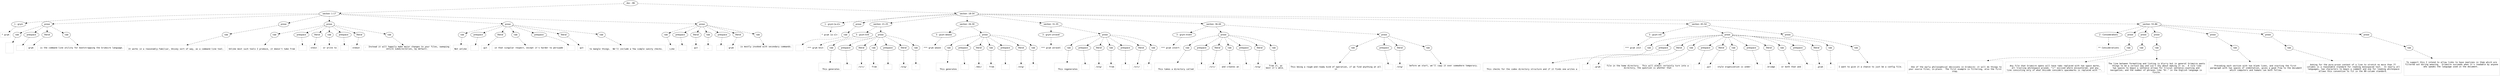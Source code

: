 digraph hierarchy {

node [fontname=Helvetica]
edge [style=dashed]

doc_0 [label="doc - 86"]


doc_0 -> { section_1 section_2}
{rank=same; section_1 section_2}

section_1 [label="section: 1-17"]

section_2 [label="section: 18-54"]


section_1 -> { header_3 prose_4 prose_5 prose_6 prose_7 prose_8}
{rank=same; header_3 prose_4 prose_5 prose_6 prose_7 prose_8}

header_3 [label="1 : grym"]

prose_4 [label="prose"]

prose_5 [label="prose"]

prose_6 [label="prose"]

prose_7 [label="prose"]

prose_8 [label="prose"]


header_3 -> leaf_9
leaf_9  [color=Gray,shape=rectangle,fontname=Inconsolata,label="* grym"]
prose_4 -> { raw_10 prespace_11 literal_12 raw_13}
{rank=same; raw_10 prespace_11 literal_12 raw_13}

raw_10 [label="raw"]

prespace_11 [label="prespace"]

literal_12 [label="literal"]

raw_13 [label="raw"]


raw_10 -> leaf_14
leaf_14  [color=Gray,shape=rectangle,fontname=Inconsolata,label="


 "]
prespace_11 -> leaf_15
leaf_15  [color=Gray,shape=rectangle,fontname=Inconsolata,label=" "]
literal_12 -> leaf_16
leaf_16  [color=Gray,shape=rectangle,fontname=Inconsolata,label="grym"]
raw_13 -> leaf_17
leaf_17  [color=Gray,shape=rectangle,fontname=Inconsolata,label=" is the command-line utility for bootstrapping the Grimoire language.
"]
prose_5 -> { raw_18}
{rank=same; raw_18}

raw_18 [label="raw"]


raw_18 -> leaf_19
leaf_19  [color=Gray,shape=rectangle,fontname=Inconsolata,label="
It works in a reasonably-familiar, Unixey sort of way, as a command-line tool.
"]
prose_6 -> { raw_20 prespace_21 literal_22 raw_23 prespace_24 literal_25 raw_26}
{rank=same; raw_20 prespace_21 literal_22 raw_23 prespace_24 literal_25 raw_26}

raw_20 [label="raw"]

prespace_21 [label="prespace"]

literal_22 [label="literal"]

raw_23 [label="raw"]

prespace_24 [label="prespace"]

literal_25 [label="literal"]

raw_26 [label="raw"]


raw_20 -> leaf_27
leaf_27  [color=Gray,shape=rectangle,fontname=Inconsolata,label="
Unlike most such tools I produce, it doesn't take from"]
prespace_21 -> leaf_28
leaf_28  [color=Gray,shape=rectangle,fontname=Inconsolata,label=" "]
literal_22 -> leaf_29
leaf_29  [color=Gray,shape=rectangle,fontname=Inconsolata,label="stdin"]
raw_23 -> leaf_30
leaf_30  [color=Gray,shape=rectangle,fontname=Inconsolata,label=" or write to"]
prespace_24 -> leaf_31
leaf_31  [color=Gray,shape=rectangle,fontname=Inconsolata,label=""]
literal_25 -> leaf_32
leaf_32  [color=Gray,shape=rectangle,fontname=Inconsolata,label="stdout"]
raw_26 -> leaf_33
leaf_33  [color=Gray,shape=rectangle,fontname=Inconsolata,label=".  Instead it will happily make major changes to your files, sweeping
entire subdirectories, by default.
"]
prose_7 -> { raw_34 prespace_35 literal_36 raw_37 prespace_38 literal_39 raw_40}
{rank=same; raw_34 prespace_35 literal_36 raw_37 prespace_38 literal_39 raw_40}

raw_34 [label="raw"]

prespace_35 [label="prespace"]

literal_36 [label="literal"]

raw_37 [label="raw"]

prespace_38 [label="prespace"]

literal_39 [label="literal"]

raw_40 [label="raw"]


raw_34 -> leaf_41
leaf_41  [color=Gray,shape=rectangle,fontname=Inconsolata,label="
Not unlike"]
prespace_35 -> leaf_42
leaf_42  [color=Gray,shape=rectangle,fontname=Inconsolata,label=" "]
literal_36 -> leaf_43
leaf_43  [color=Gray,shape=rectangle,fontname=Inconsolata,label="git"]
raw_37 -> leaf_44
leaf_44  [color=Gray,shape=rectangle,fontname=Inconsolata,label=" in that singular respect, except it's harder to persuade"]
prespace_38 -> leaf_45
leaf_45  [color=Gray,shape=rectangle,fontname=Inconsolata,label=" "]
literal_39 -> leaf_46
leaf_46  [color=Gray,shape=rectangle,fontname=Inconsolata,label="git"]
raw_40 -> leaf_47
leaf_47  [color=Gray,shape=rectangle,fontname=Inconsolata,label="
to mangle things.  We'll include a few simple sanity checks. 
"]
prose_8 -> { raw_48 prespace_49 literal_50 raw_51 prespace_52 literal_53 raw_54}
{rank=same; raw_48 prespace_49 literal_50 raw_51 prespace_52 literal_53 raw_54}

raw_48 [label="raw"]

prespace_49 [label="prespace"]

literal_50 [label="literal"]

raw_51 [label="raw"]

prespace_52 [label="prespace"]

literal_53 [label="literal"]

raw_54 [label="raw"]


raw_48 -> leaf_55
leaf_55  [color=Gray,shape=rectangle,fontname=Inconsolata,label="
Like"]
prespace_49 -> leaf_56
leaf_56  [color=Gray,shape=rectangle,fontname=Inconsolata,label=" "]
literal_50 -> leaf_57
leaf_57  [color=Gray,shape=rectangle,fontname=Inconsolata,label="git"]
raw_51 -> leaf_58
leaf_58  [color=Gray,shape=rectangle,fontname=Inconsolata,label=","]
prespace_52 -> leaf_59
leaf_59  [color=Gray,shape=rectangle,fontname=Inconsolata,label=" "]
literal_53 -> leaf_60
leaf_60  [color=Gray,shape=rectangle,fontname=Inconsolata,label="grym"]
raw_54 -> leaf_61
leaf_61  [color=Gray,shape=rectangle,fontname=Inconsolata,label=" is mostly invoked with secondary commands.

"]
section_2 -> { header_62 prose_63 section_64 section_65 section_66 section_67 section_68 section_69}
{rank=same; header_62 prose_63 section_64 section_65 section_66 section_67 section_68 section_69}

header_62 [label="1 : grym [a-z]+"]

prose_63 [label="prose"]

section_64 [label="section: 21-25"]

section_65 [label="section: 26-30"]

section_66 [label="section: 31-35"]

section_67 [label="section: 36-44"]

section_68 [label="section: 45-54"]

section_69 [label="section: 55-86"]


header_62 -> leaf_70
leaf_70  [color=Gray,shape=rectangle,fontname=Inconsolata,label="* grym [a-z]+"]
prose_63 -> { raw_71}
{rank=same; raw_71}

raw_71 [label="raw"]


raw_71 -> leaf_72
leaf_72  [color=Gray,shape=rectangle,fontname=Inconsolata,label="

"]
section_64 -> { header_73 prose_74}
{rank=same; header_73 prose_74}

header_73 [label="3 : grym knit"]

prose_74 [label="prose"]


header_73 -> leaf_75
leaf_75  [color=Gray,shape=rectangle,fontname=Inconsolata,label="*** grym knit"]
prose_74 -> { raw_76 prespace_77 literal_78 raw_79 prespace_80 literal_81 raw_82}
{rank=same; raw_76 prespace_77 literal_78 raw_79 prespace_80 literal_81 raw_82}

raw_76 [label="raw"]

prespace_77 [label="prespace"]

literal_78 [label="literal"]

raw_79 [label="raw"]

prespace_80 [label="prespace"]

literal_81 [label="literal"]

raw_82 [label="raw"]


raw_76 -> leaf_83
leaf_83  [color=Gray,shape=rectangle,fontname=Inconsolata,label="

  This generates"]
prespace_77 -> leaf_84
leaf_84  [color=Gray,shape=rectangle,fontname=Inconsolata,label=" "]
literal_78 -> leaf_85
leaf_85  [color=Gray,shape=rectangle,fontname=Inconsolata,label="/src/"]
raw_79 -> leaf_86
leaf_86  [color=Gray,shape=rectangle,fontname=Inconsolata,label=" from"]
prespace_80 -> leaf_87
leaf_87  [color=Gray,shape=rectangle,fontname=Inconsolata,label=" "]
literal_81 -> leaf_88
leaf_88  [color=Gray,shape=rectangle,fontname=Inconsolata,label="/org/"]
raw_82 -> leaf_89
leaf_89  [color=Gray,shape=rectangle,fontname=Inconsolata,label=".

"]
section_65 -> { header_90 prose_91}
{rank=same; header_90 prose_91}

header_90 [label="3 : grym weave"]

prose_91 [label="prose"]


header_90 -> leaf_92
leaf_92  [color=Gray,shape=rectangle,fontname=Inconsolata,label="*** grym weave"]
prose_91 -> { raw_93 prespace_94 literal_95 raw_96 prespace_97 literal_98 raw_99}
{rank=same; raw_93 prespace_94 literal_95 raw_96 prespace_97 literal_98 raw_99}

raw_93 [label="raw"]

prespace_94 [label="prespace"]

literal_95 [label="literal"]

raw_96 [label="raw"]

prespace_97 [label="prespace"]

literal_98 [label="literal"]

raw_99 [label="raw"]


raw_93 -> leaf_100
leaf_100  [color=Gray,shape=rectangle,fontname=Inconsolata,label="

  This generates"]
prespace_94 -> leaf_101
leaf_101  [color=Gray,shape=rectangle,fontname=Inconsolata,label=" "]
literal_95 -> leaf_102
leaf_102  [color=Gray,shape=rectangle,fontname=Inconsolata,label="/doc/"]
raw_96 -> leaf_103
leaf_103  [color=Gray,shape=rectangle,fontname=Inconsolata,label=" from"]
prespace_97 -> leaf_104
leaf_104  [color=Gray,shape=rectangle,fontname=Inconsolata,label=" "]
literal_98 -> leaf_105
leaf_105  [color=Gray,shape=rectangle,fontname=Inconsolata,label="/org/"]
raw_99 -> leaf_106
leaf_106  [color=Gray,shape=rectangle,fontname=Inconsolata,label=".

"]
section_66 -> { header_107 prose_108}
{rank=same; header_107 prose_108}

header_107 [label="3 : grym unravel"]

prose_108 [label="prose"]


header_107 -> leaf_109
leaf_109  [color=Gray,shape=rectangle,fontname=Inconsolata,label="*** grym unravel"]
prose_108 -> { raw_110 prespace_111 literal_112 raw_113 prespace_114 literal_115 raw_116}
{rank=same; raw_110 prespace_111 literal_112 raw_113 prespace_114 literal_115 raw_116}

raw_110 [label="raw"]

prespace_111 [label="prespace"]

literal_112 [label="literal"]

raw_113 [label="raw"]

prespace_114 [label="prespace"]

literal_115 [label="literal"]

raw_116 [label="raw"]


raw_110 -> leaf_117
leaf_117  [color=Gray,shape=rectangle,fontname=Inconsolata,label="

  This regenerates"]
prespace_111 -> leaf_118
leaf_118  [color=Gray,shape=rectangle,fontname=Inconsolata,label=" "]
literal_112 -> leaf_119
leaf_119  [color=Gray,shape=rectangle,fontname=Inconsolata,label="/org/"]
raw_113 -> leaf_120
leaf_120  [color=Gray,shape=rectangle,fontname=Inconsolata,label=" from"]
prespace_114 -> leaf_121
leaf_121  [color=Gray,shape=rectangle,fontname=Inconsolata,label=" "]
literal_115 -> leaf_122
leaf_122  [color=Gray,shape=rectangle,fontname=Inconsolata,label="/src/"]
raw_116 -> leaf_123
leaf_123  [color=Gray,shape=rectangle,fontname=Inconsolata,label=".

"]
section_67 -> { header_124 prose_125 prose_126}
{rank=same; header_124 prose_125 prose_126}

header_124 [label="3 : grym invert"]

prose_125 [label="prose"]

prose_126 [label="prose"]


header_124 -> leaf_127
leaf_127  [color=Gray,shape=rectangle,fontname=Inconsolata,label="*** grym invert"]
prose_125 -> { raw_128 prespace_129 literal_130 raw_131 prespace_132 literal_133 raw_134}
{rank=same; raw_128 prespace_129 literal_130 raw_131 prespace_132 literal_133 raw_134}

raw_128 [label="raw"]

prespace_129 [label="prespace"]

literal_130 [label="literal"]

raw_131 [label="raw"]

prespace_132 [label="prespace"]

literal_133 [label="literal"]

raw_134 [label="raw"]


raw_128 -> leaf_135
leaf_135  [color=Gray,shape=rectangle,fontname=Inconsolata,label="

  This takes a directory called"]
prespace_129 -> leaf_136
leaf_136  [color=Gray,shape=rectangle,fontname=Inconsolata,label=" "]
literal_130 -> leaf_137
leaf_137  [color=Gray,shape=rectangle,fontname=Inconsolata,label="/src/"]
raw_131 -> leaf_138
leaf_138  [color=Gray,shape=rectangle,fontname=Inconsolata,label=" and creates an"]
prespace_132 -> leaf_139
leaf_139  [color=Gray,shape=rectangle,fontname=Inconsolata,label=" "]
literal_133 -> leaf_140
leaf_140  [color=Gray,shape=rectangle,fontname=Inconsolata,label="/org/"]
raw_134 -> leaf_141
leaf_141  [color=Gray,shape=rectangle,fontname=Inconsolata,label=" from it, as 
best it's able. 
"]
prose_126 -> { raw_142 prespace_143 literal_144 raw_145}
{rank=same; raw_142 prespace_143 literal_144 raw_145}

raw_142 [label="raw"]

prespace_143 [label="prespace"]

literal_144 [label="literal"]

raw_145 [label="raw"]


raw_142 -> leaf_146
leaf_146  [color=Gray,shape=rectangle,fontname=Inconsolata,label="
This being a rough-and-ready kind of operation, if we find anything at all
in"]
prespace_143 -> leaf_147
leaf_147  [color=Gray,shape=rectangle,fontname=Inconsolata,label=" "]
literal_144 -> leaf_148
leaf_148  [color=Gray,shape=rectangle,fontname=Inconsolata,label="/org/"]
raw_145 -> leaf_149
leaf_149  [color=Gray,shape=rectangle,fontname=Inconsolata,label=" before we start, we'll copy it over somewhere temporary. 

"]
section_68 -> { header_150 prose_151 prose_152}
{rank=same; header_150 prose_151 prose_152}

header_150 [label="3 : grym init"]

prose_151 [label="prose"]

prose_152 [label="prose"]


header_150 -> leaf_153
leaf_153  [color=Gray,shape=rectangle,fontname=Inconsolata,label="*** grym init"]
prose_151 -> { raw_154 prespace_155 literal_156 raw_157 prespace_158 literal_159 raw_160 prespace_161 literal_162 raw_163 prespace_164 literal_165 raw_166}
{rank=same; raw_154 prespace_155 literal_156 raw_157 prespace_158 literal_159 raw_160 prespace_161 literal_162 raw_163 prespace_164 literal_165 raw_166}

raw_154 [label="raw"]

prespace_155 [label="prespace"]

literal_156 [label="literal"]

raw_157 [label="raw"]

prespace_158 [label="prespace"]

literal_159 [label="literal"]

raw_160 [label="raw"]

prespace_161 [label="prespace"]

literal_162 [label="literal"]

raw_163 [label="raw"]

prespace_164 [label="prespace"]

literal_165 [label="literal"]

raw_166 [label="raw"]


raw_154 -> leaf_167
leaf_167  [color=Gray,shape=rectangle,fontname=Inconsolata,label="

  This checks for the codex directory structure and if it finds one writes a "]
prespace_155 -> leaf_168
leaf_168  [color=Gray,shape=rectangle,fontname=Inconsolata,label=""]
literal_156 -> leaf_169
leaf_169  [color=Gray,shape=rectangle,fontname=Inconsolata,label=".grym"]
raw_157 -> leaf_170
leaf_170  [color=Gray,shape=rectangle,fontname=Inconsolata,label=" file in the home directory.  This will almost certainly turn into a 
directory, the question is whether that"]
prespace_158 -> leaf_171
leaf_171  [color=Gray,shape=rectangle,fontname=Inconsolata,label=" "]
literal_159 -> leaf_172
leaf_172  [color=Gray,shape=rectangle,fontname=Inconsolata,label=".git"]
raw_160 -> leaf_173
leaf_173  [color=Gray,shape=rectangle,fontname=Inconsolata,label=" style organization is under"]
prespace_161 -> leaf_174
leaf_174  [color=Gray,shape=rectangle,fontname=Inconsolata,label=""]
literal_162 -> leaf_175
leaf_175  [color=Gray,shape=rectangle,fontname=Inconsolata,label=".bridge"]
raw_163 -> leaf_176
leaf_176  [color=Gray,shape=rectangle,fontname=Inconsolata,label=" or both that and"]
prespace_164 -> leaf_177
leaf_177  [color=Gray,shape=rectangle,fontname=Inconsolata,label=" "]
literal_165 -> leaf_178
leaf_178  [color=Gray,shape=rectangle,fontname=Inconsolata,label=".grym"]
raw_166 -> leaf_179
leaf_179  [color=Gray,shape=rectangle,fontname=Inconsolata,label=".
"]
prose_152 -> { raw_180}
{rank=same; raw_180}

raw_180 [label="raw"]


raw_180 -> leaf_181
leaf_181  [color=Gray,shape=rectangle,fontname=Inconsolata,label="
I want to give it a chance to just be a config file. 

"]
section_69 -> { header_182 prose_183 prose_184 prose_185 prose_186 prose_187 prose_188}
{rank=same; header_182 prose_183 prose_184 prose_185 prose_186 prose_187 prose_188}

header_182 [label="2 : Considerations"]

prose_183 [label="prose"]

prose_184 [label="prose"]

prose_185 [label="prose"]

prose_186 [label="prose"]

prose_187 [label="prose"]

prose_188 [label="prose"]


header_182 -> leaf_189
leaf_189  [color=Gray,shape=rectangle,fontname=Inconsolata,label="** Considerations"]
prose_183 -> { raw_190}
{rank=same; raw_190}

raw_190 [label="raw"]


raw_190 -> leaf_191
leaf_191  [color=Gray,shape=rectangle,fontname=Inconsolata,label="

  One of the early philosophical decisions in Grimoire: it will do things to
your source files, in-place.  The first example is filtering, also the first
step.
"]
prose_184 -> { raw_192}
{rank=same; raw_192}

raw_192 [label="raw"]


raw_192 -> leaf_193
leaf_193  [color=Gray,shape=rectangle,fontname=Inconsolata,label="
Any file that Grimoire opens will have tabs replaced with two space marks,
all trailing whitespace pruned, \"\\r\" excised where encountered, and any
line consisting only of what Unicode considers spacemarks is replaced with \"\". 
"]
prose_185 -> { raw_194}
{rank=same; raw_194}

raw_194 [label="raw"]


raw_194 -> leaf_195
leaf_195  [color=Gray,shape=rectangle,fontname=Inconsolata,label="
The line between formatting and linting is blurry but in general Grimoire wants
things to be a certain way and isn't shy about making it so.  A rule like
two spaces to begin a sentence allows for trivial sentence-counting and 
navigation, and the number of phrases like \"Dr.\" in the English language is 
finite.
"]
prose_186 -> { raw_196}
{rank=same; raw_196}

raw_196 [label="raw"]


raw_196 -> leaf_197
leaf_197  [color=Gray,shape=rectangle,fontname=Inconsolata,label="
Preceding each section with two blank lines, and starting the first 
paragraph with two spaces of indentation, gives a good flow to the document
which computers and humans can both follow.
"]
prose_187 -> { raw_198}
{rank=same; raw_198}

raw_198 [label="raw"]


raw_198 -> leaf_199
leaf_199  [color=Gray,shape=rectangle,fontname=Inconsolata,label="
Asking for the pure-prose content of a line to stretch no more than 77 
columns is a reasonable standard for reading monospaced text.  In nearly all
languages, two characters to begin a comment and one for leading whitespace
allows this convention to fit in the 80-column standard. 
"]
prose_188 -> { raw_200}
{rank=same; raw_200}

raw_200 [label="raw"]


raw_200 -> leaf_201
leaf_201  [color=Gray,shape=rectangle,fontname=Inconsolata,label="
To support this I intend to allow links to have newlines in them which are
filtered out during weaving.  Grimoire succeeds when it's readable by anyone
who speaks the language used in the document. 



"]

}
